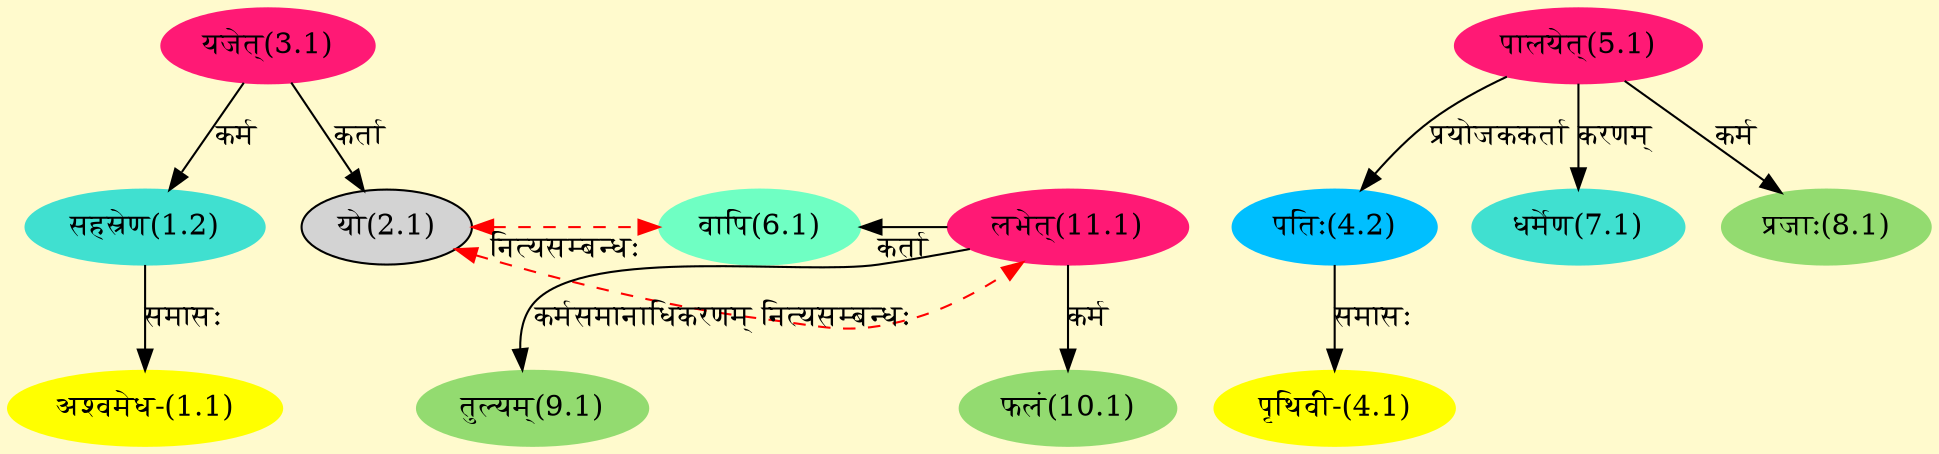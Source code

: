 digraph G{
rankdir=BT;
 compound=true;
 bgcolor="lemonchiffon1";
Node1_1 [style=filled, color="#FFFF00" label = "अश्वमेध-(1.1)"]
Node1_2 [style=filled, color="#40E0D0" label = "सहस्रेण(1.2)"]
Node3_1 [style=filled, color="#FF1975" label = "यजेत्(3.1)"]
Node2_1 [style=filled, color="" label = "यो(2.1)"]
Node6_1 [style=filled, color="#6FFFC3" label = "वापि(6.1)"]
Node11_1 [style=filled, color="#FF1975" label = "लभेत्(11.1)"]
Node [style=filled, color="" label = "()"]
Node4_1 [style=filled, color="#FFFF00" label = "पृथिवी-(4.1)"]
Node4_2 [style=filled, color="#00BFFF" label = "पतिः(4.2)"]
Node5_1 [style=filled, color="#FF1975" label = "पालयेत्(5.1)"]
Node7_1 [style=filled, color="#40E0D0" label = "धर्मेण(7.1)"]
Node8_1 [style=filled, color="#93DB70" label = "प्रजाः(8.1)"]
Node9_1 [style=filled, color="#93DB70" label = "तुल्यम्(9.1)"]
Node10_1 [style=filled, color="#93DB70" label = "फलं(10.1)"]
{rank = same; Node2_1; Node6_1;}
{rank = same; Node2_1; Node11_1;}
/* Start of Relations section */

Node1_1 -> Node1_2 [  label="समासः"  dir="back" ]
Node1_2 -> Node3_1 [  label="कर्म"  dir="back" ]
Node2_1 -> Node3_1 [  label="कर्ता"  dir="back" ]
Node2_1 -> Node6_1 [ style=dashed color="red" label="नित्यसम्बन्धः"  dir="both" ]
Node2_1 -> Node11_1 [ style=dashed color="red" label="नित्यसम्बन्धः"  dir="both" ]
Node4_1 -> Node4_2 [  label="समासः"  dir="back" ]
Node4_2 -> Node5_1 [  label="प्रयोजककर्ता"  dir="back" ]
Node6_1 -> Node11_1 [  label="कर्ता"  dir="back" ]
Node7_1 -> Node5_1 [  label="करणम्"  dir="back" ]
Node8_1 -> Node5_1 [  label="कर्म"  dir="back" ]
Node9_1 -> Node11_1 [  label="कर्मसमानाधिकरणम्"  dir="back" ]
Node10_1 -> Node11_1 [  label="कर्म"  dir="back" ]
}
